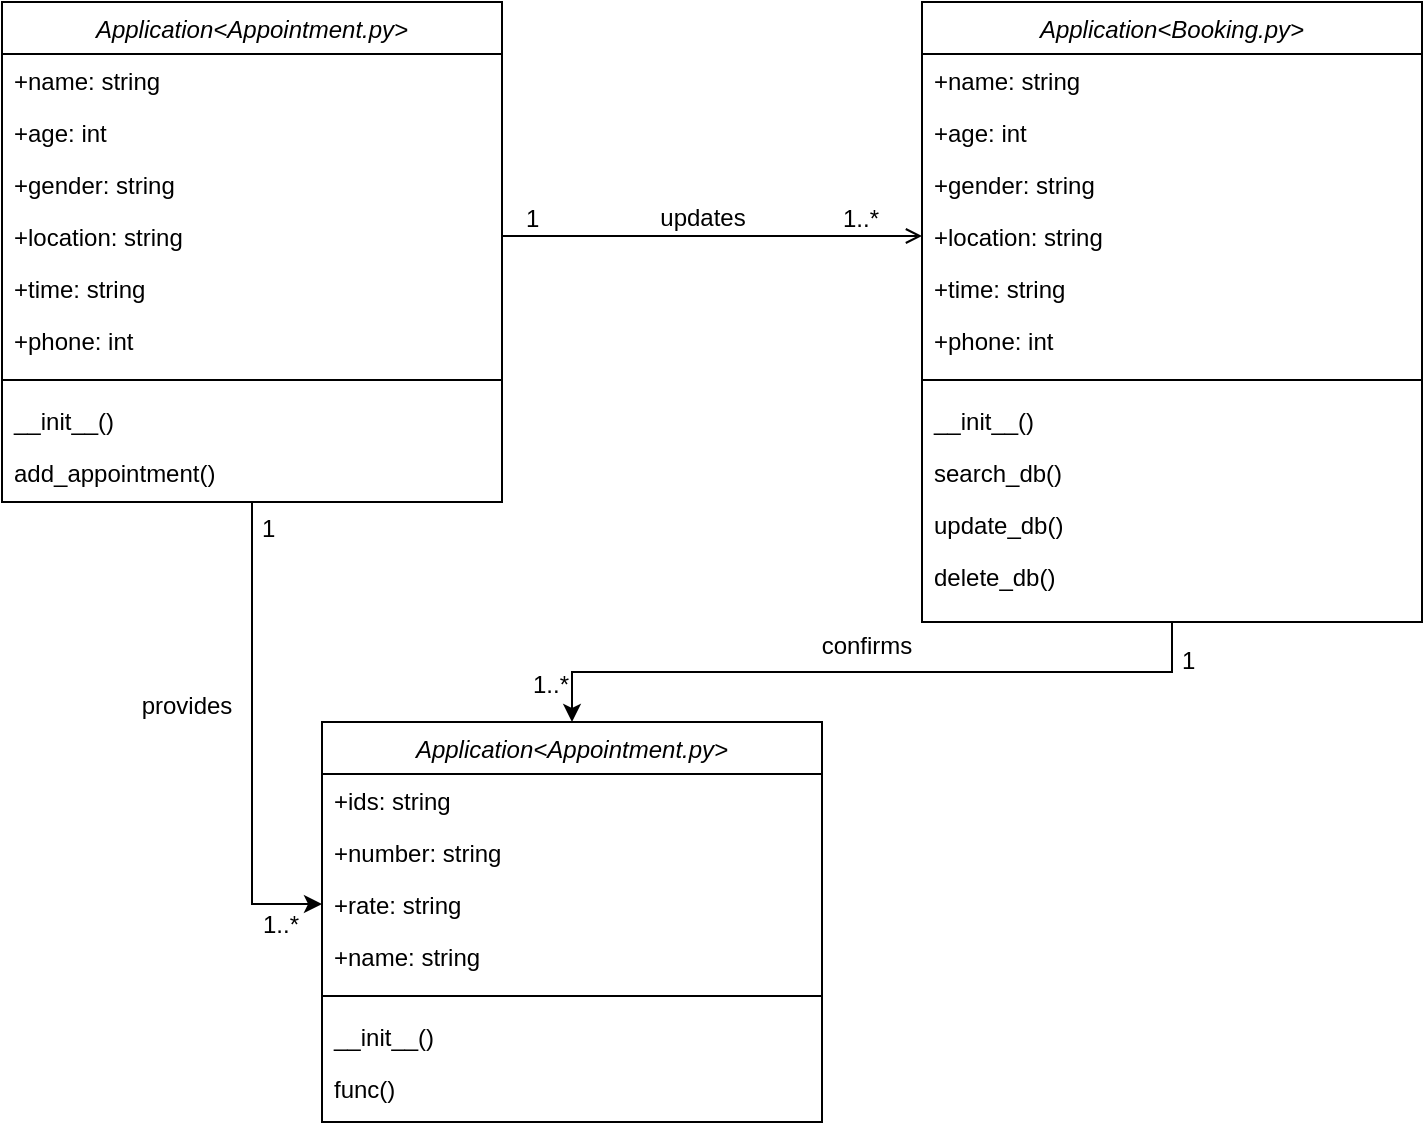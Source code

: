 <mxfile version="13.7.8" type="github">
  <diagram id="C5RBs43oDa-KdzZeNtuy" name="Page-1">
    <mxGraphModel dx="1038" dy="580" grid="1" gridSize="10" guides="1" tooltips="1" connect="1" arrows="1" fold="1" page="1" pageScale="1" pageWidth="827" pageHeight="1169" math="0" shadow="0">
      <root>
        <mxCell id="WIyWlLk6GJQsqaUBKTNV-0" />
        <mxCell id="WIyWlLk6GJQsqaUBKTNV-1" parent="WIyWlLk6GJQsqaUBKTNV-0" />
        <mxCell id="zkfFHV4jXpPFQw0GAbJ--26" value="" style="endArrow=open;shadow=0;strokeWidth=1;rounded=0;endFill=1;edgeStyle=elbowEdgeStyle;elbow=vertical;entryX=0;entryY=0.5;entryDx=0;entryDy=0;" parent="WIyWlLk6GJQsqaUBKTNV-1" source="zkfFHV4jXpPFQw0GAbJ--0" target="z2YWoRPxAl1Dnx7OJlBu-8" edge="1">
          <mxGeometry x="0.5" y="41" relative="1" as="geometry">
            <mxPoint x="380" y="192" as="sourcePoint" />
            <mxPoint x="540" y="220" as="targetPoint" />
            <mxPoint x="-40" y="32" as="offset" />
          </mxGeometry>
        </mxCell>
        <mxCell id="zkfFHV4jXpPFQw0GAbJ--27" value="1" style="resizable=0;align=left;verticalAlign=bottom;labelBackgroundColor=none;fontSize=12;" parent="zkfFHV4jXpPFQw0GAbJ--26" connectable="0" vertex="1">
          <mxGeometry x="-1" relative="1" as="geometry">
            <mxPoint x="10" as="offset" />
          </mxGeometry>
        </mxCell>
        <mxCell id="zkfFHV4jXpPFQw0GAbJ--28" value="1..*" style="resizable=0;align=right;verticalAlign=bottom;labelBackgroundColor=none;fontSize=12;" parent="zkfFHV4jXpPFQw0GAbJ--26" connectable="0" vertex="1">
          <mxGeometry x="1" relative="1" as="geometry">
            <mxPoint x="-20" as="offset" />
          </mxGeometry>
        </mxCell>
        <mxCell id="zkfFHV4jXpPFQw0GAbJ--29" value="updates" style="text;html=1;resizable=0;points=[];;align=center;verticalAlign=middle;labelBackgroundColor=none;rounded=0;shadow=0;strokeWidth=1;fontSize=12;" parent="zkfFHV4jXpPFQw0GAbJ--26" vertex="1" connectable="0">
          <mxGeometry x="0.5" y="49" relative="1" as="geometry">
            <mxPoint x="-58" y="40" as="offset" />
          </mxGeometry>
        </mxCell>
        <mxCell id="z2YWoRPxAl1Dnx7OJlBu-26" style="edgeStyle=orthogonalEdgeStyle;rounded=0;orthogonalLoop=1;jettySize=auto;html=1;entryX=0.5;entryY=0;entryDx=0;entryDy=0;exitX=0.5;exitY=1;exitDx=0;exitDy=0;" edge="1" parent="WIyWlLk6GJQsqaUBKTNV-1" source="z2YWoRPxAl1Dnx7OJlBu-4" target="z2YWoRPxAl1Dnx7OJlBu-16">
          <mxGeometry relative="1" as="geometry">
            <mxPoint x="640" y="360" as="sourcePoint" />
          </mxGeometry>
        </mxCell>
        <mxCell id="z2YWoRPxAl1Dnx7OJlBu-30" style="edgeStyle=orthogonalEdgeStyle;rounded=0;orthogonalLoop=1;jettySize=auto;html=1;exitX=0.5;exitY=1;exitDx=0;exitDy=0;entryX=0;entryY=0.5;entryDx=0;entryDy=0;" edge="1" parent="WIyWlLk6GJQsqaUBKTNV-1" source="zkfFHV4jXpPFQw0GAbJ--0" target="z2YWoRPxAl1Dnx7OJlBu-19">
          <mxGeometry relative="1" as="geometry" />
        </mxCell>
        <mxCell id="zkfFHV4jXpPFQw0GAbJ--0" value="Application&lt;Appointment.py&gt;" style="swimlane;fontStyle=2;align=center;verticalAlign=top;childLayout=stackLayout;horizontal=1;startSize=26;horizontalStack=0;resizeParent=1;resizeLast=0;collapsible=1;marginBottom=0;rounded=0;shadow=0;strokeWidth=1;" parent="WIyWlLk6GJQsqaUBKTNV-1" vertex="1">
          <mxGeometry x="80" y="40" width="250" height="250" as="geometry">
            <mxRectangle x="230" y="140" width="160" height="26" as="alternateBounds" />
          </mxGeometry>
        </mxCell>
        <mxCell id="zkfFHV4jXpPFQw0GAbJ--1" value="+name: string" style="text;align=left;verticalAlign=top;spacingLeft=4;spacingRight=4;overflow=hidden;rotatable=0;points=[[0,0.5],[1,0.5]];portConstraint=eastwest;" parent="zkfFHV4jXpPFQw0GAbJ--0" vertex="1">
          <mxGeometry y="26" width="250" height="26" as="geometry" />
        </mxCell>
        <mxCell id="zkfFHV4jXpPFQw0GAbJ--2" value="+age: int" style="text;align=left;verticalAlign=top;spacingLeft=4;spacingRight=4;overflow=hidden;rotatable=0;points=[[0,0.5],[1,0.5]];portConstraint=eastwest;rounded=0;shadow=0;html=0;" parent="zkfFHV4jXpPFQw0GAbJ--0" vertex="1">
          <mxGeometry y="52" width="250" height="26" as="geometry" />
        </mxCell>
        <mxCell id="z2YWoRPxAl1Dnx7OJlBu-0" value="+gender: string" style="text;align=left;verticalAlign=top;spacingLeft=4;spacingRight=4;overflow=hidden;rotatable=0;points=[[0,0.5],[1,0.5]];portConstraint=eastwest;rounded=0;shadow=0;html=0;" vertex="1" parent="zkfFHV4jXpPFQw0GAbJ--0">
          <mxGeometry y="78" width="250" height="26" as="geometry" />
        </mxCell>
        <mxCell id="zkfFHV4jXpPFQw0GAbJ--3" value="+location: string" style="text;align=left;verticalAlign=top;spacingLeft=4;spacingRight=4;overflow=hidden;rotatable=0;points=[[0,0.5],[1,0.5]];portConstraint=eastwest;rounded=0;shadow=0;html=0;" parent="zkfFHV4jXpPFQw0GAbJ--0" vertex="1">
          <mxGeometry y="104" width="250" height="26" as="geometry" />
        </mxCell>
        <mxCell id="z2YWoRPxAl1Dnx7OJlBu-1" value="+time: string" style="text;align=left;verticalAlign=top;spacingLeft=4;spacingRight=4;overflow=hidden;rotatable=0;points=[[0,0.5],[1,0.5]];portConstraint=eastwest;rounded=0;shadow=0;html=0;" vertex="1" parent="zkfFHV4jXpPFQw0GAbJ--0">
          <mxGeometry y="130" width="250" height="26" as="geometry" />
        </mxCell>
        <mxCell id="z2YWoRPxAl1Dnx7OJlBu-2" value="+phone: int" style="text;align=left;verticalAlign=top;spacingLeft=4;spacingRight=4;overflow=hidden;rotatable=0;points=[[0,0.5],[1,0.5]];portConstraint=eastwest;rounded=0;shadow=0;html=0;" vertex="1" parent="zkfFHV4jXpPFQw0GAbJ--0">
          <mxGeometry y="156" width="250" height="26" as="geometry" />
        </mxCell>
        <mxCell id="zkfFHV4jXpPFQw0GAbJ--4" value="" style="line;html=1;strokeWidth=1;align=left;verticalAlign=middle;spacingTop=-1;spacingLeft=3;spacingRight=3;rotatable=0;labelPosition=right;points=[];portConstraint=eastwest;" parent="zkfFHV4jXpPFQw0GAbJ--0" vertex="1">
          <mxGeometry y="182" width="250" height="14" as="geometry" />
        </mxCell>
        <mxCell id="zkfFHV4jXpPFQw0GAbJ--5" value="__init__()" style="text;align=left;verticalAlign=top;spacingLeft=4;spacingRight=4;overflow=hidden;rotatable=0;points=[[0,0.5],[1,0.5]];portConstraint=eastwest;" parent="zkfFHV4jXpPFQw0GAbJ--0" vertex="1">
          <mxGeometry y="196" width="250" height="26" as="geometry" />
        </mxCell>
        <mxCell id="z2YWoRPxAl1Dnx7OJlBu-3" value="add_appointment()" style="text;align=left;verticalAlign=top;spacingLeft=4;spacingRight=4;overflow=hidden;rotatable=0;points=[[0,0.5],[1,0.5]];portConstraint=eastwest;" vertex="1" parent="zkfFHV4jXpPFQw0GAbJ--0">
          <mxGeometry y="222" width="250" height="26" as="geometry" />
        </mxCell>
        <mxCell id="z2YWoRPxAl1Dnx7OJlBu-16" value="Application&lt;Appointment.py&gt;" style="swimlane;fontStyle=2;align=center;verticalAlign=top;childLayout=stackLayout;horizontal=1;startSize=26;horizontalStack=0;resizeParent=1;resizeLast=0;collapsible=1;marginBottom=0;rounded=0;shadow=0;strokeWidth=1;" vertex="1" parent="WIyWlLk6GJQsqaUBKTNV-1">
          <mxGeometry x="240" y="400" width="250" height="200" as="geometry">
            <mxRectangle x="230" y="140" width="160" height="26" as="alternateBounds" />
          </mxGeometry>
        </mxCell>
        <mxCell id="z2YWoRPxAl1Dnx7OJlBu-17" value="+ids: string" style="text;align=left;verticalAlign=top;spacingLeft=4;spacingRight=4;overflow=hidden;rotatable=0;points=[[0,0.5],[1,0.5]];portConstraint=eastwest;" vertex="1" parent="z2YWoRPxAl1Dnx7OJlBu-16">
          <mxGeometry y="26" width="250" height="26" as="geometry" />
        </mxCell>
        <mxCell id="z2YWoRPxAl1Dnx7OJlBu-18" value="+number: string" style="text;align=left;verticalAlign=top;spacingLeft=4;spacingRight=4;overflow=hidden;rotatable=0;points=[[0,0.5],[1,0.5]];portConstraint=eastwest;rounded=0;shadow=0;html=0;" vertex="1" parent="z2YWoRPxAl1Dnx7OJlBu-16">
          <mxGeometry y="52" width="250" height="26" as="geometry" />
        </mxCell>
        <mxCell id="z2YWoRPxAl1Dnx7OJlBu-19" value="+rate: string" style="text;align=left;verticalAlign=top;spacingLeft=4;spacingRight=4;overflow=hidden;rotatable=0;points=[[0,0.5],[1,0.5]];portConstraint=eastwest;rounded=0;shadow=0;html=0;" vertex="1" parent="z2YWoRPxAl1Dnx7OJlBu-16">
          <mxGeometry y="78" width="250" height="26" as="geometry" />
        </mxCell>
        <mxCell id="z2YWoRPxAl1Dnx7OJlBu-20" value="+name: string" style="text;align=left;verticalAlign=top;spacingLeft=4;spacingRight=4;overflow=hidden;rotatable=0;points=[[0,0.5],[1,0.5]];portConstraint=eastwest;rounded=0;shadow=0;html=0;" vertex="1" parent="z2YWoRPxAl1Dnx7OJlBu-16">
          <mxGeometry y="104" width="250" height="26" as="geometry" />
        </mxCell>
        <mxCell id="z2YWoRPxAl1Dnx7OJlBu-23" value="" style="line;html=1;strokeWidth=1;align=left;verticalAlign=middle;spacingTop=-1;spacingLeft=3;spacingRight=3;rotatable=0;labelPosition=right;points=[];portConstraint=eastwest;" vertex="1" parent="z2YWoRPxAl1Dnx7OJlBu-16">
          <mxGeometry y="130" width="250" height="14" as="geometry" />
        </mxCell>
        <mxCell id="z2YWoRPxAl1Dnx7OJlBu-24" value="__init__()" style="text;align=left;verticalAlign=top;spacingLeft=4;spacingRight=4;overflow=hidden;rotatable=0;points=[[0,0.5],[1,0.5]];portConstraint=eastwest;" vertex="1" parent="z2YWoRPxAl1Dnx7OJlBu-16">
          <mxGeometry y="144" width="250" height="26" as="geometry" />
        </mxCell>
        <mxCell id="z2YWoRPxAl1Dnx7OJlBu-25" value="func()" style="text;align=left;verticalAlign=top;spacingLeft=4;spacingRight=4;overflow=hidden;rotatable=0;points=[[0,0.5],[1,0.5]];portConstraint=eastwest;" vertex="1" parent="z2YWoRPxAl1Dnx7OJlBu-16">
          <mxGeometry y="170" width="250" height="26" as="geometry" />
        </mxCell>
        <mxCell id="z2YWoRPxAl1Dnx7OJlBu-4" value="Application&lt;Booking.py&gt;" style="swimlane;fontStyle=2;align=center;verticalAlign=top;childLayout=stackLayout;horizontal=1;startSize=26;horizontalStack=0;resizeParent=1;resizeLast=0;collapsible=1;marginBottom=0;rounded=0;shadow=0;strokeWidth=1;" vertex="1" parent="WIyWlLk6GJQsqaUBKTNV-1">
          <mxGeometry x="540" y="40" width="250" height="310" as="geometry">
            <mxRectangle x="230" y="140" width="160" height="26" as="alternateBounds" />
          </mxGeometry>
        </mxCell>
        <mxCell id="z2YWoRPxAl1Dnx7OJlBu-5" value="+name: string" style="text;align=left;verticalAlign=top;spacingLeft=4;spacingRight=4;overflow=hidden;rotatable=0;points=[[0,0.5],[1,0.5]];portConstraint=eastwest;" vertex="1" parent="z2YWoRPxAl1Dnx7OJlBu-4">
          <mxGeometry y="26" width="250" height="26" as="geometry" />
        </mxCell>
        <mxCell id="z2YWoRPxAl1Dnx7OJlBu-6" value="+age: int" style="text;align=left;verticalAlign=top;spacingLeft=4;spacingRight=4;overflow=hidden;rotatable=0;points=[[0,0.5],[1,0.5]];portConstraint=eastwest;rounded=0;shadow=0;html=0;" vertex="1" parent="z2YWoRPxAl1Dnx7OJlBu-4">
          <mxGeometry y="52" width="250" height="26" as="geometry" />
        </mxCell>
        <mxCell id="z2YWoRPxAl1Dnx7OJlBu-7" value="+gender: string" style="text;align=left;verticalAlign=top;spacingLeft=4;spacingRight=4;overflow=hidden;rotatable=0;points=[[0,0.5],[1,0.5]];portConstraint=eastwest;rounded=0;shadow=0;html=0;" vertex="1" parent="z2YWoRPxAl1Dnx7OJlBu-4">
          <mxGeometry y="78" width="250" height="26" as="geometry" />
        </mxCell>
        <mxCell id="z2YWoRPxAl1Dnx7OJlBu-8" value="+location: string" style="text;align=left;verticalAlign=top;spacingLeft=4;spacingRight=4;overflow=hidden;rotatable=0;points=[[0,0.5],[1,0.5]];portConstraint=eastwest;rounded=0;shadow=0;html=0;" vertex="1" parent="z2YWoRPxAl1Dnx7OJlBu-4">
          <mxGeometry y="104" width="250" height="26" as="geometry" />
        </mxCell>
        <mxCell id="z2YWoRPxAl1Dnx7OJlBu-9" value="+time: string" style="text;align=left;verticalAlign=top;spacingLeft=4;spacingRight=4;overflow=hidden;rotatable=0;points=[[0,0.5],[1,0.5]];portConstraint=eastwest;rounded=0;shadow=0;html=0;" vertex="1" parent="z2YWoRPxAl1Dnx7OJlBu-4">
          <mxGeometry y="130" width="250" height="26" as="geometry" />
        </mxCell>
        <mxCell id="z2YWoRPxAl1Dnx7OJlBu-10" value="+phone: int" style="text;align=left;verticalAlign=top;spacingLeft=4;spacingRight=4;overflow=hidden;rotatable=0;points=[[0,0.5],[1,0.5]];portConstraint=eastwest;rounded=0;shadow=0;html=0;" vertex="1" parent="z2YWoRPxAl1Dnx7OJlBu-4">
          <mxGeometry y="156" width="250" height="26" as="geometry" />
        </mxCell>
        <mxCell id="z2YWoRPxAl1Dnx7OJlBu-11" value="" style="line;html=1;strokeWidth=1;align=left;verticalAlign=middle;spacingTop=-1;spacingLeft=3;spacingRight=3;rotatable=0;labelPosition=right;points=[];portConstraint=eastwest;" vertex="1" parent="z2YWoRPxAl1Dnx7OJlBu-4">
          <mxGeometry y="182" width="250" height="14" as="geometry" />
        </mxCell>
        <mxCell id="z2YWoRPxAl1Dnx7OJlBu-12" value="__init__()" style="text;align=left;verticalAlign=top;spacingLeft=4;spacingRight=4;overflow=hidden;rotatable=0;points=[[0,0.5],[1,0.5]];portConstraint=eastwest;" vertex="1" parent="z2YWoRPxAl1Dnx7OJlBu-4">
          <mxGeometry y="196" width="250" height="26" as="geometry" />
        </mxCell>
        <mxCell id="z2YWoRPxAl1Dnx7OJlBu-13" value="search_db()" style="text;align=left;verticalAlign=top;spacingLeft=4;spacingRight=4;overflow=hidden;rotatable=0;points=[[0,0.5],[1,0.5]];portConstraint=eastwest;" vertex="1" parent="z2YWoRPxAl1Dnx7OJlBu-4">
          <mxGeometry y="222" width="250" height="26" as="geometry" />
        </mxCell>
        <mxCell id="z2YWoRPxAl1Dnx7OJlBu-14" value="update_db()" style="text;align=left;verticalAlign=top;spacingLeft=4;spacingRight=4;overflow=hidden;rotatable=0;points=[[0,0.5],[1,0.5]];portConstraint=eastwest;" vertex="1" parent="z2YWoRPxAl1Dnx7OJlBu-4">
          <mxGeometry y="248" width="250" height="26" as="geometry" />
        </mxCell>
        <mxCell id="z2YWoRPxAl1Dnx7OJlBu-15" value="delete_db()" style="text;align=left;verticalAlign=top;spacingLeft=4;spacingRight=4;overflow=hidden;rotatable=0;points=[[0,0.5],[1,0.5]];portConstraint=eastwest;" vertex="1" parent="z2YWoRPxAl1Dnx7OJlBu-4">
          <mxGeometry y="274" width="250" height="26" as="geometry" />
        </mxCell>
        <mxCell id="z2YWoRPxAl1Dnx7OJlBu-27" value="1" style="resizable=0;align=left;verticalAlign=bottom;labelBackgroundColor=none;fontSize=12;" connectable="0" vertex="1" parent="WIyWlLk6GJQsqaUBKTNV-1">
          <mxGeometry x="665" y="360" as="geometry">
            <mxPoint x="3" y="18" as="offset" />
          </mxGeometry>
        </mxCell>
        <mxCell id="z2YWoRPxAl1Dnx7OJlBu-28" value="1..*" style="resizable=0;align=right;verticalAlign=bottom;labelBackgroundColor=none;fontSize=12;" connectable="0" vertex="1" parent="WIyWlLk6GJQsqaUBKTNV-1">
          <mxGeometry x="365" y="390" as="geometry" />
        </mxCell>
        <mxCell id="z2YWoRPxAl1Dnx7OJlBu-29" value="confirms" style="text;html=1;resizable=0;points=[];;align=center;verticalAlign=middle;labelBackgroundColor=none;rounded=0;shadow=0;strokeWidth=1;fontSize=12;" vertex="1" connectable="0" parent="WIyWlLk6GJQsqaUBKTNV-1">
          <mxGeometry x="510" y="370" as="geometry">
            <mxPoint x="2" y="-8" as="offset" />
          </mxGeometry>
        </mxCell>
        <mxCell id="z2YWoRPxAl1Dnx7OJlBu-31" value="1" style="resizable=0;align=left;verticalAlign=bottom;labelBackgroundColor=none;fontSize=12;" connectable="0" vertex="1" parent="WIyWlLk6GJQsqaUBKTNV-1">
          <mxGeometry x="240" y="310" as="geometry">
            <mxPoint x="-32" y="2" as="offset" />
          </mxGeometry>
        </mxCell>
        <mxCell id="z2YWoRPxAl1Dnx7OJlBu-32" value="1..*" style="resizable=0;align=right;verticalAlign=bottom;labelBackgroundColor=none;fontSize=12;" connectable="0" vertex="1" parent="WIyWlLk6GJQsqaUBKTNV-1">
          <mxGeometry x="230" y="510" as="geometry" />
        </mxCell>
        <mxCell id="z2YWoRPxAl1Dnx7OJlBu-33" value="provides" style="text;html=1;resizable=0;points=[];;align=center;verticalAlign=middle;labelBackgroundColor=none;rounded=0;shadow=0;strokeWidth=1;fontSize=12;" vertex="1" connectable="0" parent="WIyWlLk6GJQsqaUBKTNV-1">
          <mxGeometry x="170" y="400" as="geometry">
            <mxPoint x="2" y="-8" as="offset" />
          </mxGeometry>
        </mxCell>
      </root>
    </mxGraphModel>
  </diagram>
</mxfile>
